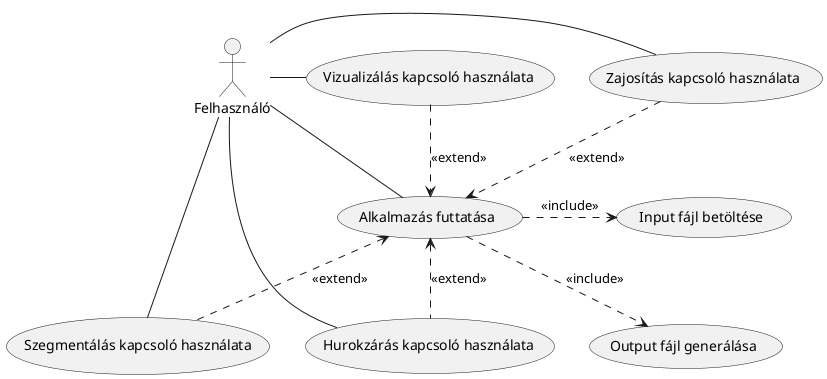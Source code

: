 @startuml Use Case

skinparam Monochrome true

actor :Felhasználó: as user

usecase (Alkalmazás futtatása) as run_application
usecase (Input fájl betöltése) as process_input
usecase (Output fájl generálása) as make_output
usecase (Szegmentálás kapcsoló használata) as segmentation
usecase (Zajosítás kapcsoló használata) as make_some_noise
usecase (Vizualizálás kapcsoló használata) as plot
usecase (Hurokzárás kapcsoló használata) as loop_closure

user -right- run_application
user -right- segmentation
user -right- make_some_noise
user -right- plot
user -right- loop_closure

segmentation .up.> run_application : <<extend>>
process_input <.left. run_application : <<include>>
make_output <.up. run_application : <<include>>
make_some_noise .down.> run_application : <<extend>>
plot .down.> run_application : <<extend>>
loop_closure .up.> run_application : <<extend>>

@enduml
